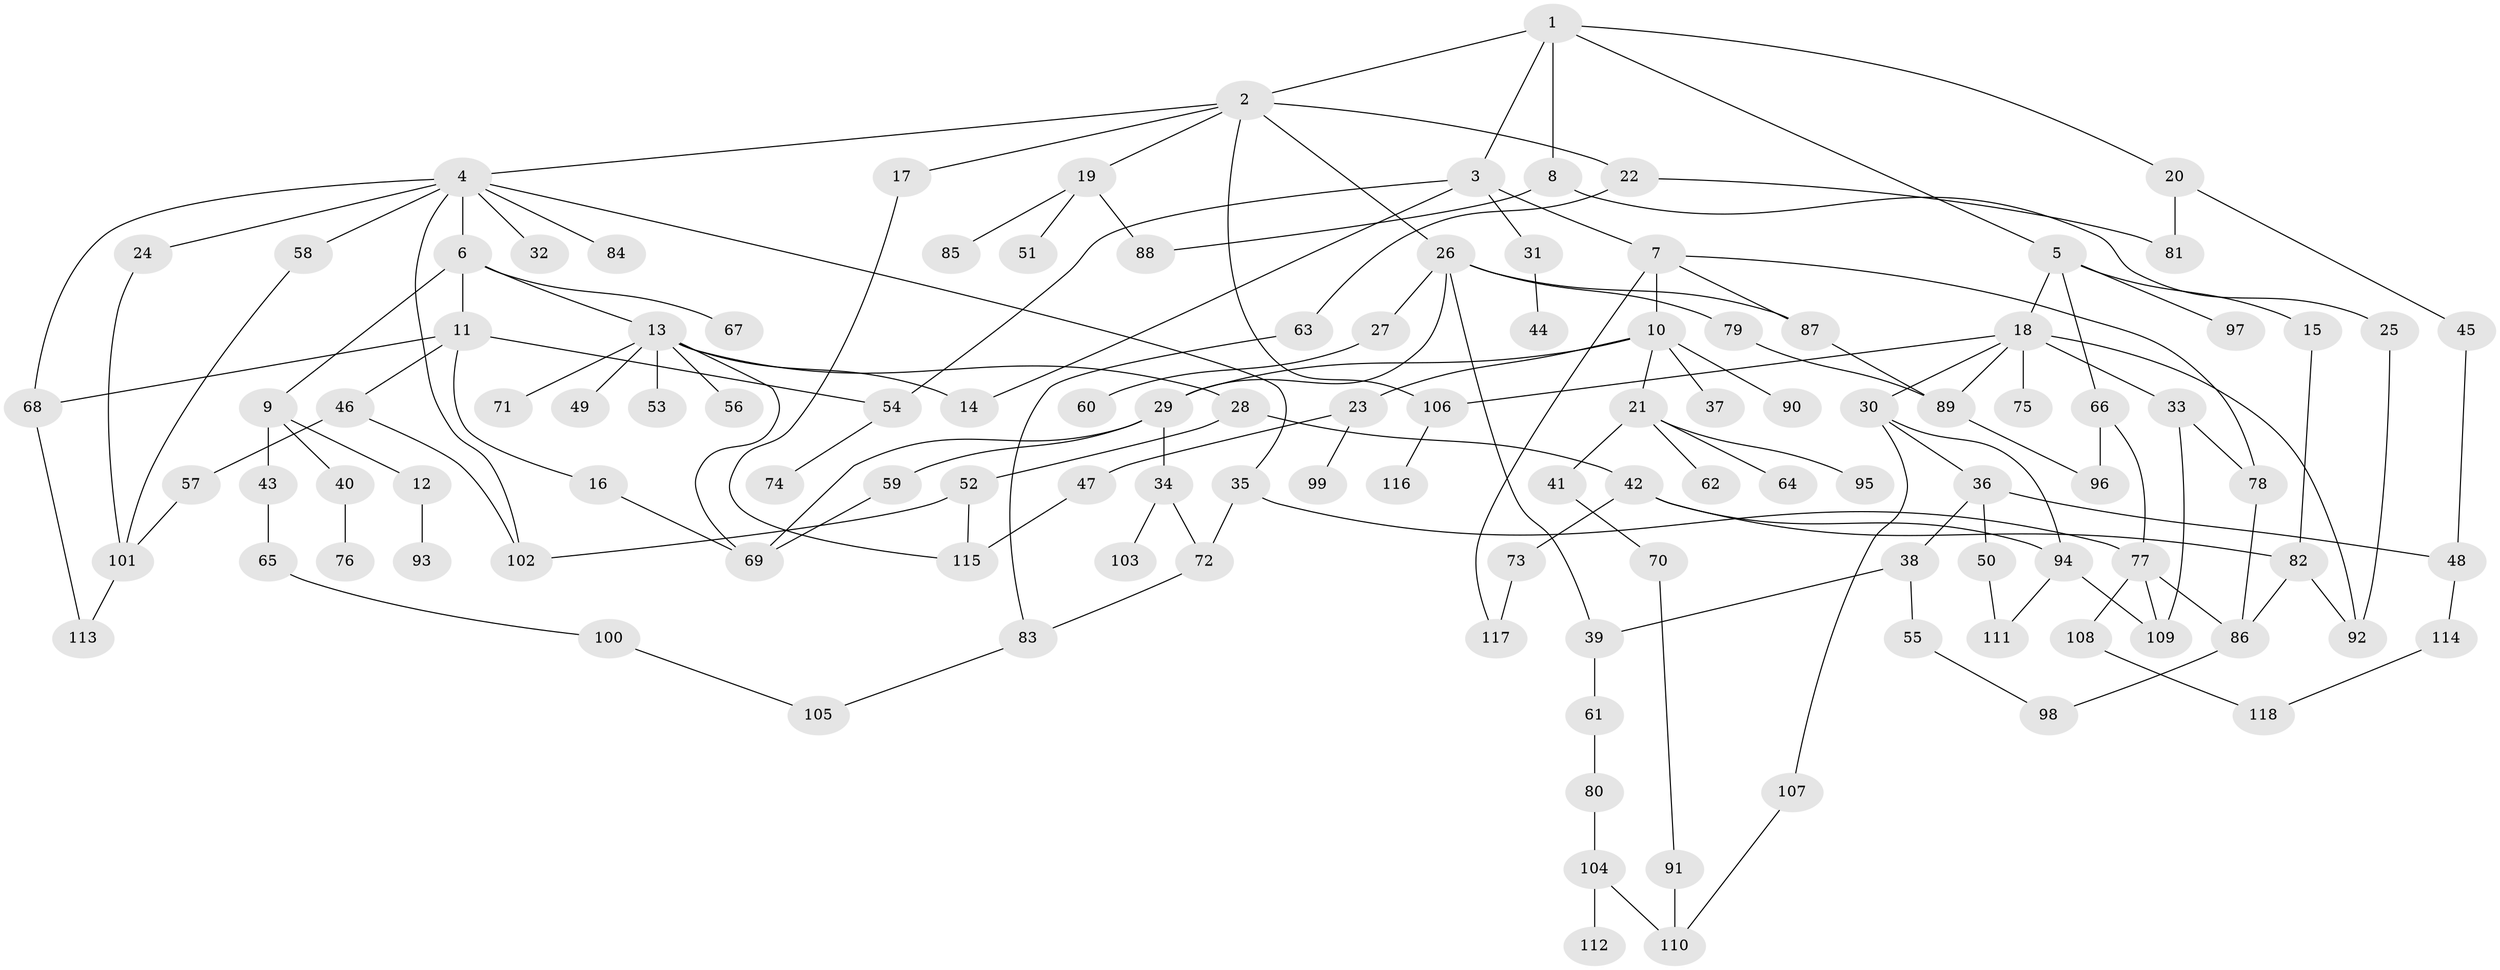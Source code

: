 // Generated by graph-tools (version 1.1) at 2025/10/02/27/25 16:10:54]
// undirected, 118 vertices, 159 edges
graph export_dot {
graph [start="1"]
  node [color=gray90,style=filled];
  1;
  2;
  3;
  4;
  5;
  6;
  7;
  8;
  9;
  10;
  11;
  12;
  13;
  14;
  15;
  16;
  17;
  18;
  19;
  20;
  21;
  22;
  23;
  24;
  25;
  26;
  27;
  28;
  29;
  30;
  31;
  32;
  33;
  34;
  35;
  36;
  37;
  38;
  39;
  40;
  41;
  42;
  43;
  44;
  45;
  46;
  47;
  48;
  49;
  50;
  51;
  52;
  53;
  54;
  55;
  56;
  57;
  58;
  59;
  60;
  61;
  62;
  63;
  64;
  65;
  66;
  67;
  68;
  69;
  70;
  71;
  72;
  73;
  74;
  75;
  76;
  77;
  78;
  79;
  80;
  81;
  82;
  83;
  84;
  85;
  86;
  87;
  88;
  89;
  90;
  91;
  92;
  93;
  94;
  95;
  96;
  97;
  98;
  99;
  100;
  101;
  102;
  103;
  104;
  105;
  106;
  107;
  108;
  109;
  110;
  111;
  112;
  113;
  114;
  115;
  116;
  117;
  118;
  1 -- 2;
  1 -- 3;
  1 -- 5;
  1 -- 8;
  1 -- 20;
  2 -- 4;
  2 -- 17;
  2 -- 19;
  2 -- 22;
  2 -- 26;
  2 -- 106;
  3 -- 7;
  3 -- 31;
  3 -- 54;
  3 -- 14;
  4 -- 6;
  4 -- 24;
  4 -- 32;
  4 -- 35;
  4 -- 58;
  4 -- 84;
  4 -- 68;
  4 -- 102;
  5 -- 15;
  5 -- 18;
  5 -- 66;
  5 -- 97;
  6 -- 9;
  6 -- 11;
  6 -- 13;
  6 -- 67;
  7 -- 10;
  7 -- 78;
  7 -- 87;
  7 -- 117;
  8 -- 25;
  8 -- 88;
  9 -- 12;
  9 -- 40;
  9 -- 43;
  10 -- 21;
  10 -- 23;
  10 -- 37;
  10 -- 90;
  10 -- 29;
  11 -- 16;
  11 -- 46;
  11 -- 54;
  11 -- 68;
  12 -- 93;
  13 -- 14;
  13 -- 28;
  13 -- 49;
  13 -- 53;
  13 -- 56;
  13 -- 71;
  13 -- 69;
  15 -- 82;
  16 -- 69;
  17 -- 115;
  18 -- 30;
  18 -- 33;
  18 -- 75;
  18 -- 106;
  18 -- 89;
  18 -- 92;
  19 -- 51;
  19 -- 85;
  19 -- 88;
  20 -- 45;
  20 -- 81;
  21 -- 41;
  21 -- 62;
  21 -- 64;
  21 -- 95;
  22 -- 63;
  22 -- 81;
  23 -- 47;
  23 -- 99;
  24 -- 101;
  25 -- 92;
  26 -- 27;
  26 -- 29;
  26 -- 79;
  26 -- 39;
  26 -- 87;
  27 -- 60;
  28 -- 42;
  28 -- 52;
  29 -- 34;
  29 -- 59;
  29 -- 69;
  30 -- 36;
  30 -- 107;
  30 -- 94;
  31 -- 44;
  33 -- 109;
  33 -- 78;
  34 -- 103;
  34 -- 72;
  35 -- 72;
  35 -- 77;
  36 -- 38;
  36 -- 48;
  36 -- 50;
  38 -- 39;
  38 -- 55;
  39 -- 61;
  40 -- 76;
  41 -- 70;
  42 -- 73;
  42 -- 82;
  42 -- 94;
  43 -- 65;
  45 -- 48;
  46 -- 57;
  46 -- 102;
  47 -- 115;
  48 -- 114;
  50 -- 111;
  52 -- 102;
  52 -- 115;
  54 -- 74;
  55 -- 98;
  57 -- 101;
  58 -- 101;
  59 -- 69;
  61 -- 80;
  63 -- 83;
  65 -- 100;
  66 -- 96;
  66 -- 77;
  68 -- 113;
  70 -- 91;
  72 -- 83;
  73 -- 117;
  77 -- 108;
  77 -- 109;
  77 -- 86;
  78 -- 86;
  79 -- 89;
  80 -- 104;
  82 -- 86;
  82 -- 92;
  83 -- 105;
  86 -- 98;
  87 -- 89;
  89 -- 96;
  91 -- 110;
  94 -- 111;
  94 -- 109;
  100 -- 105;
  101 -- 113;
  104 -- 112;
  104 -- 110;
  106 -- 116;
  107 -- 110;
  108 -- 118;
  114 -- 118;
}
